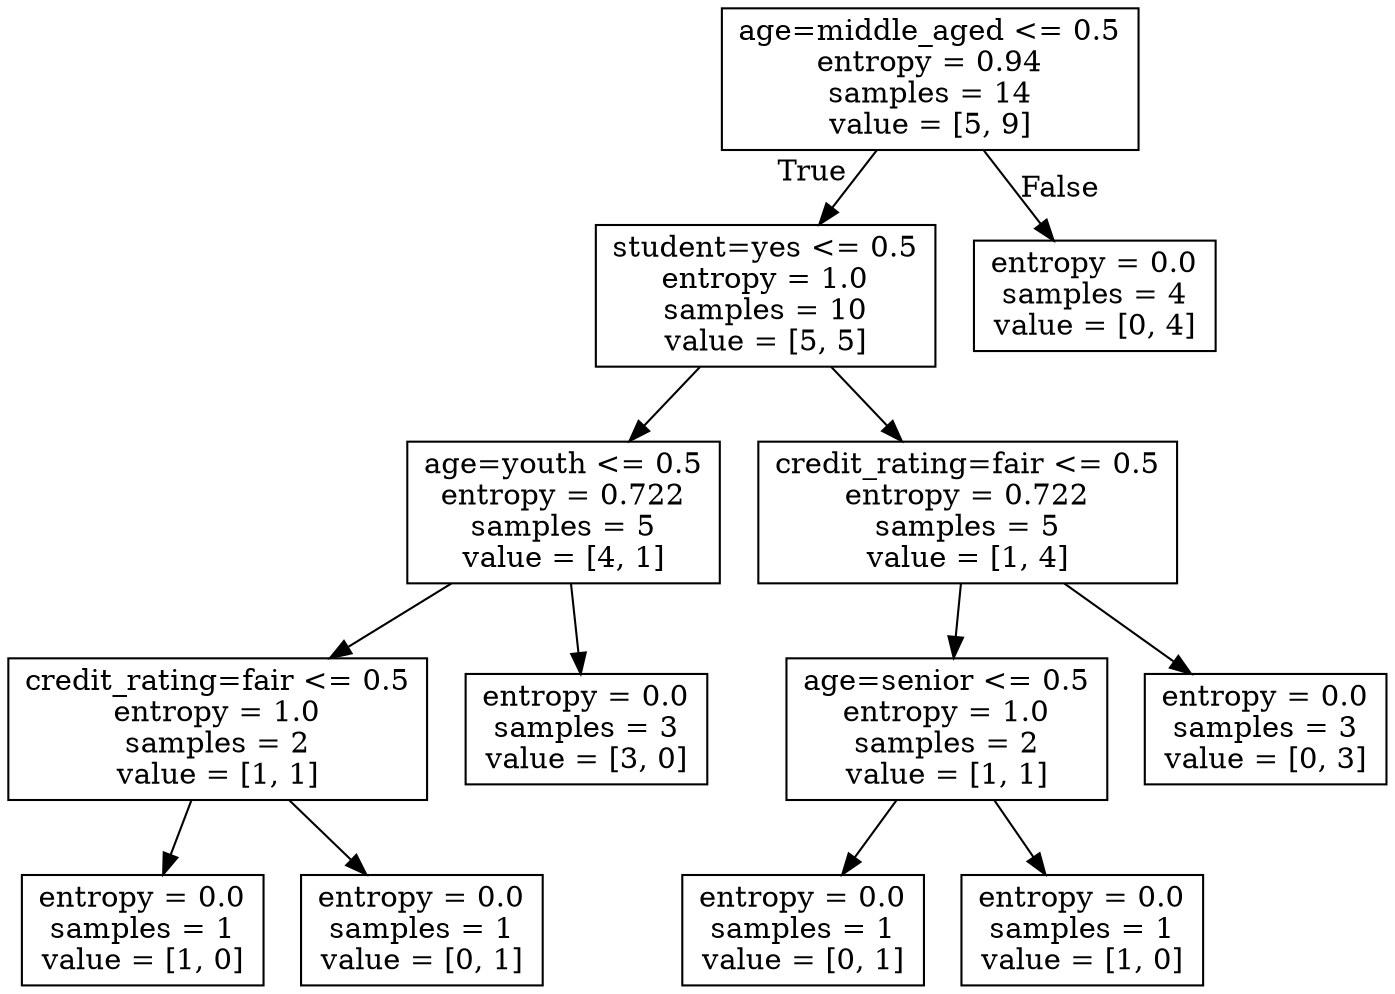 digraph Tree {
node [shape=box] ;
0 [label="age=middle_aged <= 0.5\nentropy = 0.94\nsamples = 14\nvalue = [5, 9]"] ;
1 [label="student=yes <= 0.5\nentropy = 1.0\nsamples = 10\nvalue = [5, 5]"] ;
0 -> 1 [labeldistance=2.5, labelangle=45, headlabel="True"] ;
2 [label="age=youth <= 0.5\nentropy = 0.722\nsamples = 5\nvalue = [4, 1]"] ;
1 -> 2 ;
3 [label="credit_rating=fair <= 0.5\nentropy = 1.0\nsamples = 2\nvalue = [1, 1]"] ;
2 -> 3 ;
4 [label="entropy = 0.0\nsamples = 1\nvalue = [1, 0]"] ;
3 -> 4 ;
5 [label="entropy = 0.0\nsamples = 1\nvalue = [0, 1]"] ;
3 -> 5 ;
6 [label="entropy = 0.0\nsamples = 3\nvalue = [3, 0]"] ;
2 -> 6 ;
7 [label="credit_rating=fair <= 0.5\nentropy = 0.722\nsamples = 5\nvalue = [1, 4]"] ;
1 -> 7 ;
8 [label="age=senior <= 0.5\nentropy = 1.0\nsamples = 2\nvalue = [1, 1]"] ;
7 -> 8 ;
9 [label="entropy = 0.0\nsamples = 1\nvalue = [0, 1]"] ;
8 -> 9 ;
10 [label="entropy = 0.0\nsamples = 1\nvalue = [1, 0]"] ;
8 -> 10 ;
11 [label="entropy = 0.0\nsamples = 3\nvalue = [0, 3]"] ;
7 -> 11 ;
12 [label="entropy = 0.0\nsamples = 4\nvalue = [0, 4]"] ;
0 -> 12 [labeldistance=2.5, labelangle=-45, headlabel="False"] ;
}
